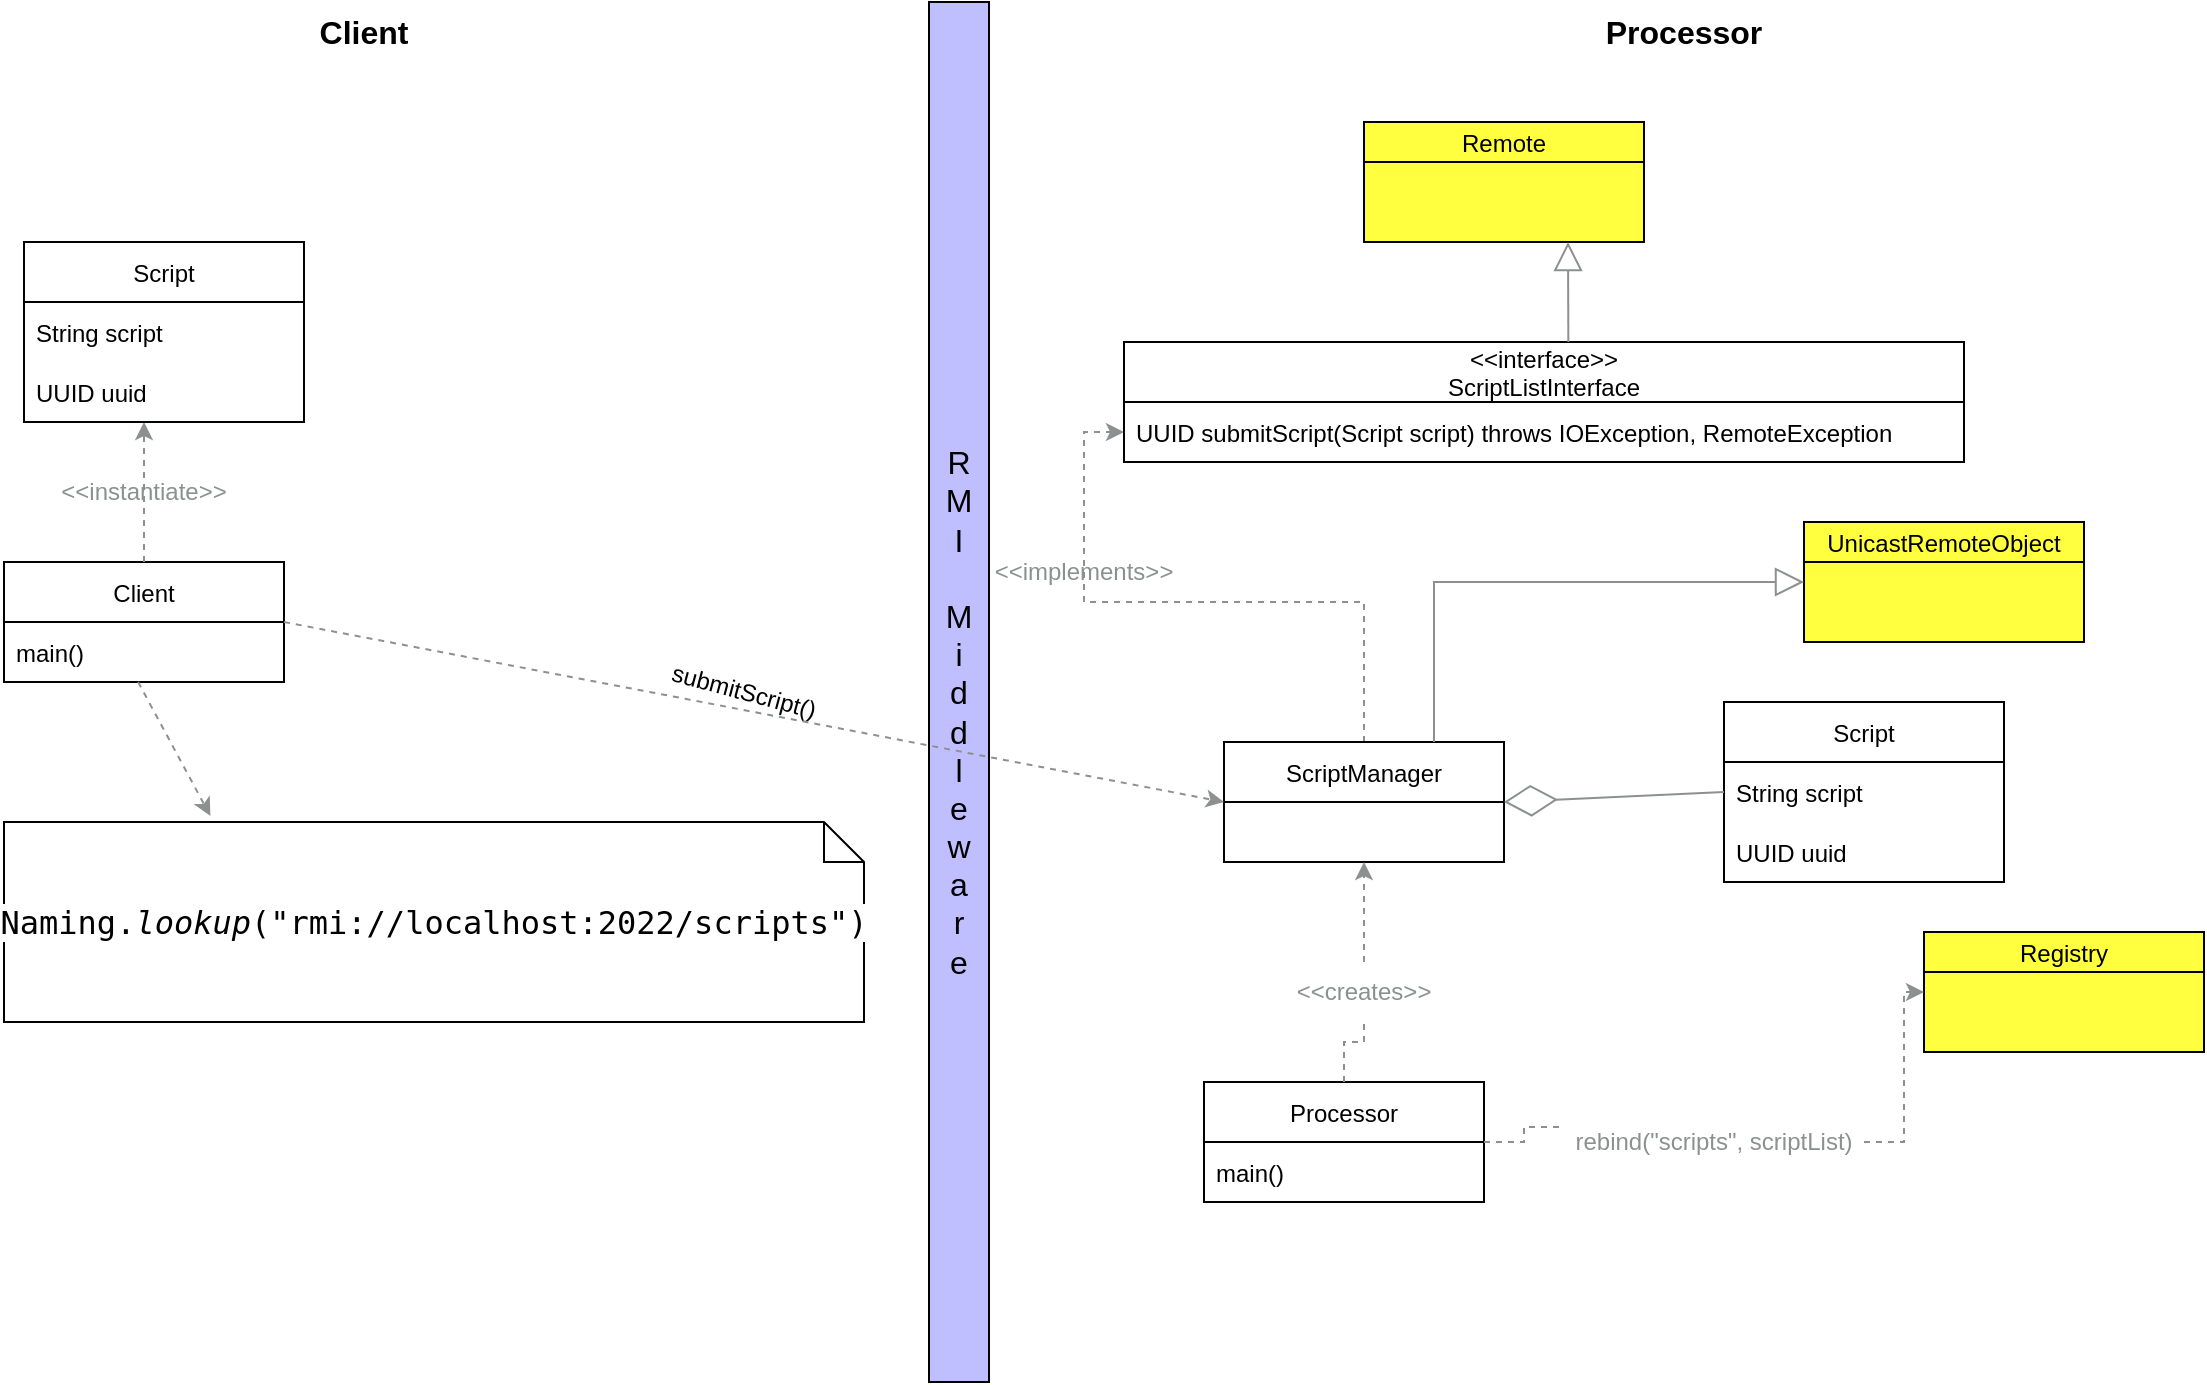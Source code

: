 <mxfile version="15.8.3" type="device"><diagram id="Pal_O5LuLPnVjSsn6AFH" name="Page-1"><mxGraphModel dx="1422" dy="762" grid="1" gridSize="10" guides="1" tooltips="1" connect="1" arrows="1" fold="1" page="1" pageScale="1" pageWidth="827" pageHeight="1169" math="0" shadow="0"><root><mxCell id="0"/><mxCell id="1" parent="0"/><mxCell id="CsYLhl4PlgDyzA2TD_BG-33" value="submitScript()" style="text;html=1;strokeColor=none;fillColor=none;align=center;verticalAlign=middle;whiteSpace=wrap;rounded=0;fontColor=#000000;rotation=15;" parent="1" vertex="1"><mxGeometry x="360" y="360" width="60" height="30" as="geometry"/></mxCell><mxCell id="CsYLhl4PlgDyzA2TD_BG-6" value="Client" style="swimlane;fontStyle=0;childLayout=stackLayout;horizontal=1;startSize=30;horizontalStack=0;resizeParent=1;resizeParentMax=0;resizeLast=0;collapsible=1;marginBottom=0;" parent="1" vertex="1"><mxGeometry x="20" y="310" width="140" height="60" as="geometry"/></mxCell><mxCell id="CsYLhl4PlgDyzA2TD_BG-7" value="main()   " style="text;strokeColor=none;fillColor=none;align=left;verticalAlign=middle;spacingLeft=4;spacingRight=4;overflow=hidden;points=[[0,0.5],[1,0.5]];portConstraint=eastwest;rotatable=0;" parent="CsYLhl4PlgDyzA2TD_BG-6" vertex="1"><mxGeometry y="30" width="140" height="30" as="geometry"/></mxCell><mxCell id="Rr2Vs3AqtgXaEcgNCrxU-1" value="Client" style="text;html=1;strokeColor=none;fillColor=none;align=center;verticalAlign=middle;whiteSpace=wrap;rounded=0;fontColor=#000000;rotation=0;fontSize=16;fontStyle=1" vertex="1" parent="1"><mxGeometry x="170" y="30" width="60" height="30" as="geometry"/></mxCell><mxCell id="Rr2Vs3AqtgXaEcgNCrxU-2" value="Processor" style="text;html=1;strokeColor=none;fillColor=none;align=center;verticalAlign=middle;whiteSpace=wrap;rounded=0;fontColor=#000000;rotation=0;fontSize=16;fontStyle=1" vertex="1" parent="1"><mxGeometry x="830" y="30" width="60" height="30" as="geometry"/></mxCell><mxCell id="Rr2Vs3AqtgXaEcgNCrxU-3" value="" style="endArrow=classic;html=1;rounded=0;dashed=1;fontColor=#8d9091;labelBackgroundColor=#8d9091;strokeColor=#8d9091;" edge="1" parent="1"><mxGeometry width="50" height="50" relative="1" as="geometry"><mxPoint x="90" y="310" as="sourcePoint"/><mxPoint x="90" y="240" as="targetPoint"/></mxGeometry></mxCell><mxCell id="Rr2Vs3AqtgXaEcgNCrxU-5" value="&amp;lt;&amp;lt;instantiate&amp;gt;&amp;gt;" style="text;html=1;strokeColor=none;fillColor=none;align=center;verticalAlign=middle;whiteSpace=wrap;rounded=0;fontColor=#8d9091;" vertex="1" parent="1"><mxGeometry x="60" y="260" width="60" height="30" as="geometry"/></mxCell><mxCell id="Rr2Vs3AqtgXaEcgNCrxU-7" value="Script" style="swimlane;fontStyle=0;childLayout=stackLayout;horizontal=1;startSize=30;horizontalStack=0;resizeParent=1;resizeParentMax=0;resizeLast=0;collapsible=1;marginBottom=0;" vertex="1" parent="1"><mxGeometry x="30" y="150" width="140" height="90" as="geometry"/></mxCell><mxCell id="Rr2Vs3AqtgXaEcgNCrxU-10" value="String script" style="text;strokeColor=none;fillColor=none;align=left;verticalAlign=middle;spacingLeft=4;spacingRight=4;overflow=hidden;points=[[0,0.5],[1,0.5]];portConstraint=eastwest;rotatable=0;" vertex="1" parent="Rr2Vs3AqtgXaEcgNCrxU-7"><mxGeometry y="30" width="140" height="30" as="geometry"/></mxCell><mxCell id="Rr2Vs3AqtgXaEcgNCrxU-11" value="UUID uuid" style="text;strokeColor=none;fillColor=none;align=left;verticalAlign=middle;spacingLeft=4;spacingRight=4;overflow=hidden;points=[[0,0.5],[1,0.5]];portConstraint=eastwest;rotatable=0;" vertex="1" parent="Rr2Vs3AqtgXaEcgNCrxU-7"><mxGeometry y="60" width="140" height="30" as="geometry"/></mxCell><mxCell id="Rr2Vs3AqtgXaEcgNCrxU-13" value="&lt;pre style=&quot;font-family: &amp;#34;jetbrains mono&amp;#34; , monospace&quot;&gt;&lt;span style=&quot;background-color: rgb(255 , 255 , 255)&quot;&gt;&lt;font color=&quot;#000000&quot;&gt;Naming.&lt;span style=&quot;font-style: italic&quot;&gt;lookup&lt;/span&gt;(&quot;rmi://localhost:2022/scripts&quot;)&lt;/font&gt;&lt;/span&gt;&lt;/pre&gt;" style="shape=note;size=20;whiteSpace=wrap;html=1;fontSize=16;fontColor=#8d9091;" vertex="1" parent="1"><mxGeometry x="20" y="440" width="430" height="100" as="geometry"/></mxCell><mxCell id="Rr2Vs3AqtgXaEcgNCrxU-14" value="" style="endArrow=classic;html=1;rounded=0;dashed=1;fontColor=#8d9091;labelBackgroundColor=#8d9091;strokeColor=#8d9091;entryX=0.24;entryY=-0.03;entryDx=0;entryDy=0;entryPerimeter=0;exitX=0.479;exitY=1;exitDx=0;exitDy=0;exitPerimeter=0;" edge="1" parent="1" source="CsYLhl4PlgDyzA2TD_BG-7" target="Rr2Vs3AqtgXaEcgNCrxU-13"><mxGeometry width="50" height="50" relative="1" as="geometry"><mxPoint x="234.5" y="400" as="sourcePoint"/><mxPoint x="234.5" y="330" as="targetPoint"/></mxGeometry></mxCell><mxCell id="Rr2Vs3AqtgXaEcgNCrxU-15" value="" style="rounded=0;whiteSpace=wrap;html=1;labelBackgroundColor=#bfbfff;fontSize=16;fontColor=#000000;fillColor=#bfbfff;" vertex="1" parent="1"><mxGeometry x="482.5" y="30" width="30" height="690" as="geometry"/></mxCell><mxCell id="Rr2Vs3AqtgXaEcgNCrxU-16" value="R&lt;br&gt;M&lt;br&gt;I&lt;br&gt;&lt;br&gt;M&lt;br&gt;i&lt;br&gt;d&lt;br&gt;d&lt;br&gt;l&lt;br&gt;e&lt;br&gt;w&lt;br&gt;a&lt;br&gt;r&lt;br&gt;e" style="text;html=1;strokeColor=none;fillColor=none;align=center;verticalAlign=middle;whiteSpace=wrap;rounded=0;labelBackgroundColor=#bfbfff;fontSize=16;fontColor=#000000;" vertex="1" parent="1"><mxGeometry x="490" y="250" width="15" height="270" as="geometry"/></mxCell><mxCell id="Rr2Vs3AqtgXaEcgNCrxU-17" value="Processor" style="swimlane;fontStyle=0;childLayout=stackLayout;horizontal=1;startSize=30;horizontalStack=0;resizeParent=1;resizeParentMax=0;resizeLast=0;collapsible=1;marginBottom=0;" vertex="1" parent="1"><mxGeometry x="620" y="570" width="140" height="60" as="geometry"/></mxCell><mxCell id="Rr2Vs3AqtgXaEcgNCrxU-18" value="main()   " style="text;strokeColor=none;fillColor=none;align=left;verticalAlign=middle;spacingLeft=4;spacingRight=4;overflow=hidden;points=[[0,0.5],[1,0.5]];portConstraint=eastwest;rotatable=0;" vertex="1" parent="Rr2Vs3AqtgXaEcgNCrxU-17"><mxGeometry y="30" width="140" height="30" as="geometry"/></mxCell><mxCell id="Rr2Vs3AqtgXaEcgNCrxU-19" value="Registry" style="swimlane;fontStyle=0;childLayout=stackLayout;horizontal=1;startSize=20;horizontalStack=0;resizeParent=1;resizeParentMax=0;resizeLast=0;collapsible=1;marginBottom=0;fillColor=#ffff40;labelBackgroundColor=none;" vertex="1" parent="1"><mxGeometry x="980" y="495" width="140" height="60" as="geometry"/></mxCell><mxCell id="Rr2Vs3AqtgXaEcgNCrxU-61" value="" style="edgeStyle=orthogonalEdgeStyle;rounded=0;orthogonalLoop=1;jettySize=auto;html=1;labelBackgroundColor=#8d9091;fontSize=16;fontColor=#000000;strokeColor=#8d9091;dashed=1;" edge="1" parent="1" source="Rr2Vs3AqtgXaEcgNCrxU-34" target="Rr2Vs3AqtgXaEcgNCrxU-45"><mxGeometry relative="1" as="geometry"/></mxCell><mxCell id="Rr2Vs3AqtgXaEcgNCrxU-34" value="ScriptManager" style="swimlane;fontStyle=0;childLayout=stackLayout;horizontal=1;startSize=30;horizontalStack=0;resizeParent=1;resizeParentMax=0;resizeLast=0;collapsible=1;marginBottom=0;" vertex="1" parent="1"><mxGeometry x="630" y="400" width="140" height="60" as="geometry"/></mxCell><mxCell id="Rr2Vs3AqtgXaEcgNCrxU-39" value="&lt;&lt;interface&gt;&gt;&#10;ScriptListInterface" style="swimlane;fontStyle=0;childLayout=stackLayout;horizontal=1;startSize=30;horizontalStack=0;resizeParent=1;resizeParentMax=0;resizeLast=0;collapsible=1;marginBottom=0;" vertex="1" parent="1"><mxGeometry x="580" y="200" width="420" height="60" as="geometry"/></mxCell><mxCell id="Rr2Vs3AqtgXaEcgNCrxU-45" value="UUID submitScript(Script script) throws IOException, RemoteException" style="text;strokeColor=none;fillColor=none;align=left;verticalAlign=middle;spacingLeft=4;spacingRight=4;overflow=hidden;points=[[0,0.5],[1,0.5]];portConstraint=eastwest;rotatable=0;" vertex="1" parent="Rr2Vs3AqtgXaEcgNCrxU-39"><mxGeometry y="30" width="420" height="30" as="geometry"/></mxCell><mxCell id="Rr2Vs3AqtgXaEcgNCrxU-49" value="Script" style="swimlane;fontStyle=0;childLayout=stackLayout;horizontal=1;startSize=30;horizontalStack=0;resizeParent=1;resizeParentMax=0;resizeLast=0;collapsible=1;marginBottom=0;" vertex="1" parent="1"><mxGeometry x="880" y="380" width="140" height="90" as="geometry"/></mxCell><mxCell id="Rr2Vs3AqtgXaEcgNCrxU-50" value="String script" style="text;strokeColor=none;fillColor=none;align=left;verticalAlign=middle;spacingLeft=4;spacingRight=4;overflow=hidden;points=[[0,0.5],[1,0.5]];portConstraint=eastwest;rotatable=0;" vertex="1" parent="Rr2Vs3AqtgXaEcgNCrxU-49"><mxGeometry y="30" width="140" height="30" as="geometry"/></mxCell><mxCell id="Rr2Vs3AqtgXaEcgNCrxU-51" value="UUID uuid" style="text;strokeColor=none;fillColor=none;align=left;verticalAlign=middle;spacingLeft=4;spacingRight=4;overflow=hidden;points=[[0,0.5],[1,0.5]];portConstraint=eastwest;rotatable=0;" vertex="1" parent="Rr2Vs3AqtgXaEcgNCrxU-49"><mxGeometry y="60" width="140" height="30" as="geometry"/></mxCell><mxCell id="Rr2Vs3AqtgXaEcgNCrxU-53" value="" style="whiteSpace=wrap;html=1;labelBackgroundColor=none;fontSize=16;fontColor=#000000;fillColor=#ffff40;" vertex="1" parent="1"><mxGeometry x="980" y="515" width="140" height="40" as="geometry"/></mxCell><mxCell id="Rr2Vs3AqtgXaEcgNCrxU-54" value="UnicastRemoteObject" style="swimlane;fontStyle=0;childLayout=stackLayout;horizontal=1;startSize=20;horizontalStack=0;resizeParent=1;resizeParentMax=0;resizeLast=0;collapsible=1;marginBottom=0;fillColor=#ffff40;labelBackgroundColor=none;" vertex="1" parent="1"><mxGeometry x="920" y="290" width="140" height="60" as="geometry"/></mxCell><mxCell id="Rr2Vs3AqtgXaEcgNCrxU-55" value="" style="whiteSpace=wrap;html=1;labelBackgroundColor=none;fontSize=16;fontColor=#000000;fillColor=#ffff40;" vertex="1" parent="1"><mxGeometry x="920" y="310" width="140" height="40" as="geometry"/></mxCell><mxCell id="Rr2Vs3AqtgXaEcgNCrxU-56" value="Remote" style="swimlane;fontStyle=0;childLayout=stackLayout;horizontal=1;startSize=20;horizontalStack=0;resizeParent=1;resizeParentMax=0;resizeLast=0;collapsible=1;marginBottom=0;fillColor=#ffff40;labelBackgroundColor=none;" vertex="1" parent="1"><mxGeometry x="700" y="90" width="140" height="60" as="geometry"/></mxCell><mxCell id="Rr2Vs3AqtgXaEcgNCrxU-57" value="" style="whiteSpace=wrap;html=1;labelBackgroundColor=none;fontSize=16;fontColor=#000000;fillColor=#ffff40;" vertex="1" parent="1"><mxGeometry x="700" y="110" width="140" height="40" as="geometry"/></mxCell><mxCell id="Rr2Vs3AqtgXaEcgNCrxU-60" value="" style="endArrow=block;endFill=0;endSize=12;html=1;rounded=0;labelBackgroundColor=#8d9091;fontSize=16;fontColor=#000000;strokeColor=#8d9091;exitX=0.529;exitY=0;exitDx=0;exitDy=0;exitPerimeter=0;" edge="1" parent="1" source="Rr2Vs3AqtgXaEcgNCrxU-39"><mxGeometry width="160" relative="1" as="geometry"><mxPoint x="810" y="160" as="sourcePoint"/><mxPoint x="802" y="150" as="targetPoint"/></mxGeometry></mxCell><mxCell id="Rr2Vs3AqtgXaEcgNCrxU-63" value="" style="endArrow=block;endFill=0;endSize=12;html=1;rounded=0;labelBackgroundColor=#8d9091;fontSize=16;fontColor=#000000;strokeColor=#8d9091;entryX=0;entryY=0.25;entryDx=0;entryDy=0;exitX=0.75;exitY=0;exitDx=0;exitDy=0;" edge="1" parent="1" source="Rr2Vs3AqtgXaEcgNCrxU-34" target="Rr2Vs3AqtgXaEcgNCrxU-55"><mxGeometry width="160" relative="1" as="geometry"><mxPoint x="330" y="330" as="sourcePoint"/><mxPoint x="490" y="330" as="targetPoint"/><Array as="points"><mxPoint x="735" y="320"/><mxPoint x="800" y="320"/></Array></mxGeometry></mxCell><mxCell id="Rr2Vs3AqtgXaEcgNCrxU-64" value="" style="endArrow=diamondThin;endFill=0;endSize=24;html=1;rounded=0;labelBackgroundColor=#8d9091;fontSize=16;fontColor=#000000;strokeColor=#8d9091;entryX=1;entryY=0.5;entryDx=0;entryDy=0;exitX=0;exitY=0.5;exitDx=0;exitDy=0;" edge="1" parent="1" source="Rr2Vs3AqtgXaEcgNCrxU-50" target="Rr2Vs3AqtgXaEcgNCrxU-34"><mxGeometry width="160" relative="1" as="geometry"><mxPoint x="870" y="430" as="sourcePoint"/><mxPoint x="490" y="330" as="targetPoint"/></mxGeometry></mxCell><mxCell id="Rr2Vs3AqtgXaEcgNCrxU-65" value="" style="edgeStyle=orthogonalEdgeStyle;rounded=0;orthogonalLoop=1;jettySize=auto;html=1;labelBackgroundColor=#8d9091;fontSize=16;fontColor=#000000;strokeColor=#8d9091;dashed=1;exitX=0.5;exitY=0;exitDx=0;exitDy=0;startArrow=none;" edge="1" parent="1" source="Rr2Vs3AqtgXaEcgNCrxU-68"><mxGeometry relative="1" as="geometry"><mxPoint x="710" y="410" as="sourcePoint"/><mxPoint x="700" y="460" as="targetPoint"/></mxGeometry></mxCell><mxCell id="Rr2Vs3AqtgXaEcgNCrxU-66" value="" style="edgeStyle=orthogonalEdgeStyle;rounded=0;orthogonalLoop=1;jettySize=auto;html=1;labelBackgroundColor=#8d9091;fontSize=16;fontColor=#000000;strokeColor=#8d9091;dashed=1;exitX=1;exitY=0.5;exitDx=0;exitDy=0;entryX=0;entryY=0.25;entryDx=0;entryDy=0;startArrow=none;" edge="1" parent="1" source="Rr2Vs3AqtgXaEcgNCrxU-70" target="Rr2Vs3AqtgXaEcgNCrxU-53"><mxGeometry relative="1" as="geometry"><mxPoint x="710" y="535" as="sourcePoint"/><mxPoint x="710" y="470" as="targetPoint"/><Array as="points"><mxPoint x="970" y="525"/></Array></mxGeometry></mxCell><mxCell id="Rr2Vs3AqtgXaEcgNCrxU-67" value="&amp;lt;&amp;lt;implements&amp;gt;&amp;gt;" style="text;html=1;strokeColor=none;fillColor=none;align=center;verticalAlign=middle;whiteSpace=wrap;rounded=0;fontColor=#8d9091;" vertex="1" parent="1"><mxGeometry x="530" y="300" width="60" height="30" as="geometry"/></mxCell><mxCell id="Rr2Vs3AqtgXaEcgNCrxU-68" value="&amp;lt;&amp;lt;creates&amp;gt;&amp;gt;" style="text;html=1;strokeColor=none;fillColor=none;align=center;verticalAlign=middle;whiteSpace=wrap;rounded=0;fontColor=#8d9091;" vertex="1" parent="1"><mxGeometry x="670" y="510" width="60" height="30" as="geometry"/></mxCell><mxCell id="Rr2Vs3AqtgXaEcgNCrxU-69" value="" style="edgeStyle=orthogonalEdgeStyle;rounded=0;orthogonalLoop=1;jettySize=auto;html=1;labelBackgroundColor=#8d9091;fontSize=16;fontColor=#000000;strokeColor=#8d9091;dashed=1;exitX=0.5;exitY=0;exitDx=0;exitDy=0;endArrow=none;" edge="1" parent="1" source="Rr2Vs3AqtgXaEcgNCrxU-17" target="Rr2Vs3AqtgXaEcgNCrxU-68"><mxGeometry relative="1" as="geometry"><mxPoint x="700" y="525" as="sourcePoint"/><mxPoint x="700" y="460" as="targetPoint"/></mxGeometry></mxCell><mxCell id="Rr2Vs3AqtgXaEcgNCrxU-70" value="rebind(&quot;scripts&quot;, scriptList)" style="text;html=1;strokeColor=none;fillColor=none;align=center;verticalAlign=middle;whiteSpace=wrap;rounded=0;fontColor=#8d9091;" vertex="1" parent="1"><mxGeometry x="800" y="585" width="150" height="30" as="geometry"/></mxCell><mxCell id="Rr2Vs3AqtgXaEcgNCrxU-71" value="" style="edgeStyle=orthogonalEdgeStyle;rounded=0;orthogonalLoop=1;jettySize=auto;html=1;labelBackgroundColor=#8d9091;fontSize=16;fontColor=#000000;strokeColor=#8d9091;dashed=1;exitX=1;exitY=0.5;exitDx=0;exitDy=0;entryX=0;entryY=0.25;entryDx=0;entryDy=0;endArrow=none;" edge="1" parent="1" source="Rr2Vs3AqtgXaEcgNCrxU-17" target="Rr2Vs3AqtgXaEcgNCrxU-70"><mxGeometry relative="1" as="geometry"><mxPoint x="760" y="600" as="sourcePoint"/><mxPoint x="930" y="540" as="targetPoint"/></mxGeometry></mxCell><mxCell id="Rr2Vs3AqtgXaEcgNCrxU-72" value="" style="endArrow=classic;html=1;rounded=0;dashed=1;fontColor=#8d9091;labelBackgroundColor=#8d9091;strokeColor=#8d9091;entryX=0;entryY=0.5;entryDx=0;entryDy=0;exitX=1;exitY=0.5;exitDx=0;exitDy=0;" edge="1" parent="1" source="CsYLhl4PlgDyzA2TD_BG-6" target="Rr2Vs3AqtgXaEcgNCrxU-34"><mxGeometry width="50" height="50" relative="1" as="geometry"><mxPoint x="234.5" y="340" as="sourcePoint"/><mxPoint x="234.5" y="270" as="targetPoint"/></mxGeometry></mxCell></root></mxGraphModel></diagram></mxfile>